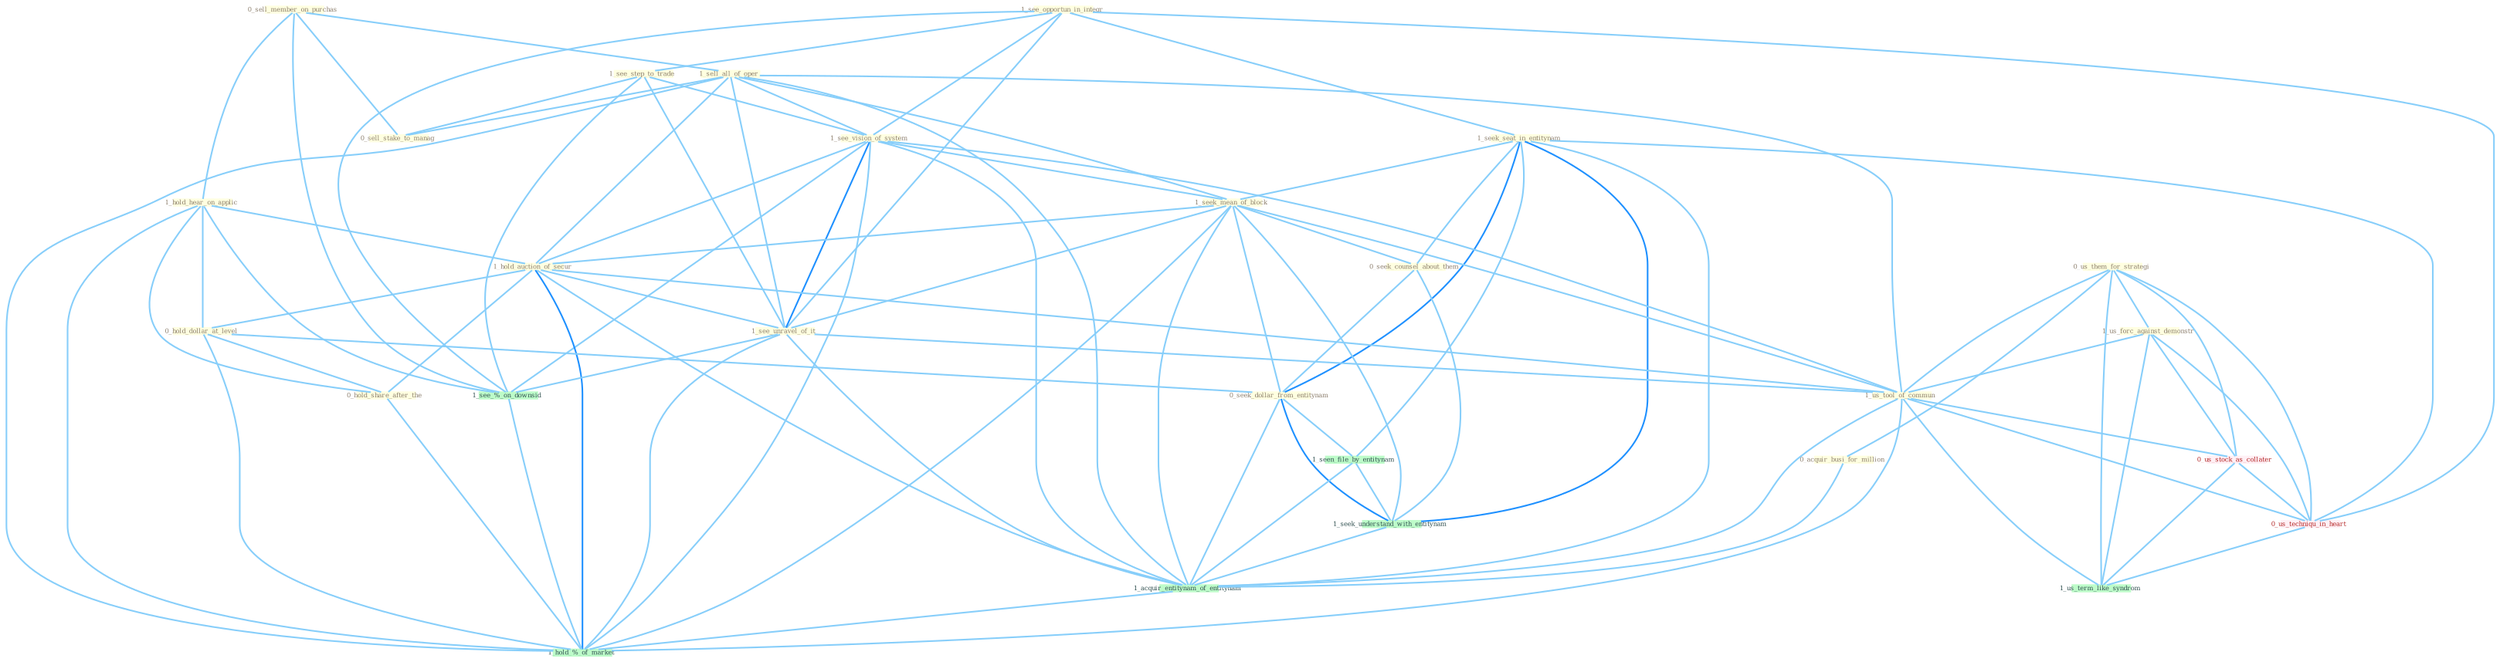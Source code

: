 Graph G{ 
    node
    [shape=polygon,style=filled,width=.5,height=.06,color="#BDFCC9",fixedsize=true,fontsize=4,
    fontcolor="#2f4f4f"];
    {node
    [color="#ffffe0", fontcolor="#8b7d6b"] "0_sell_member_on_purchas " "0_us_them_for_strategi " "1_see_opportun_in_integr " "1_seek_seat_in_entitynam " "1_see_step_to_trade " "1_sell_all_of_oper " "1_see_vision_of_system " "0_sell_stake_to_manag " "1_seek_mean_of_block " "0_seek_counsel_about_them " "1_hold_hear_on_applic " "1_hold_auction_of_secur " "0_hold_dollar_at_level " "1_us_forc_against_demonstr " "1_see_unravel_of_it " "0_seek_dollar_from_entitynam " "0_acquir_busi_for_million " "1_us_tool_of_commun " "0_hold_share_after_the "}
{node [color="#fff0f5", fontcolor="#b22222"] "0_us_stock_as_collater " "0_us_techniqu_in_heart "}
edge [color="#B0E2FF"];

	"0_sell_member_on_purchas " -- "1_sell_all_of_oper " [w="1", color="#87cefa" ];
	"0_sell_member_on_purchas " -- "0_sell_stake_to_manag " [w="1", color="#87cefa" ];
	"0_sell_member_on_purchas " -- "1_hold_hear_on_applic " [w="1", color="#87cefa" ];
	"0_sell_member_on_purchas " -- "1_see_%_on_downsid " [w="1", color="#87cefa" ];
	"0_us_them_for_strategi " -- "1_us_forc_against_demonstr " [w="1", color="#87cefa" ];
	"0_us_them_for_strategi " -- "0_acquir_busi_for_million " [w="1", color="#87cefa" ];
	"0_us_them_for_strategi " -- "1_us_tool_of_commun " [w="1", color="#87cefa" ];
	"0_us_them_for_strategi " -- "0_us_stock_as_collater " [w="1", color="#87cefa" ];
	"0_us_them_for_strategi " -- "0_us_techniqu_in_heart " [w="1", color="#87cefa" ];
	"0_us_them_for_strategi " -- "1_us_term_like_syndrom " [w="1", color="#87cefa" ];
	"1_see_opportun_in_integr " -- "1_seek_seat_in_entitynam " [w="1", color="#87cefa" ];
	"1_see_opportun_in_integr " -- "1_see_step_to_trade " [w="1", color="#87cefa" ];
	"1_see_opportun_in_integr " -- "1_see_vision_of_system " [w="1", color="#87cefa" ];
	"1_see_opportun_in_integr " -- "1_see_unravel_of_it " [w="1", color="#87cefa" ];
	"1_see_opportun_in_integr " -- "0_us_techniqu_in_heart " [w="1", color="#87cefa" ];
	"1_see_opportun_in_integr " -- "1_see_%_on_downsid " [w="1", color="#87cefa" ];
	"1_seek_seat_in_entitynam " -- "1_seek_mean_of_block " [w="1", color="#87cefa" ];
	"1_seek_seat_in_entitynam " -- "0_seek_counsel_about_them " [w="1", color="#87cefa" ];
	"1_seek_seat_in_entitynam " -- "0_seek_dollar_from_entitynam " [w="2", color="#1e90ff" , len=0.8];
	"1_seek_seat_in_entitynam " -- "1_seen_file_by_entitynam " [w="1", color="#87cefa" ];
	"1_seek_seat_in_entitynam " -- "1_seek_understand_with_entitynam " [w="2", color="#1e90ff" , len=0.8];
	"1_seek_seat_in_entitynam " -- "1_acquir_entitynam_of_entitynam " [w="1", color="#87cefa" ];
	"1_seek_seat_in_entitynam " -- "0_us_techniqu_in_heart " [w="1", color="#87cefa" ];
	"1_see_step_to_trade " -- "1_see_vision_of_system " [w="1", color="#87cefa" ];
	"1_see_step_to_trade " -- "0_sell_stake_to_manag " [w="1", color="#87cefa" ];
	"1_see_step_to_trade " -- "1_see_unravel_of_it " [w="1", color="#87cefa" ];
	"1_see_step_to_trade " -- "1_see_%_on_downsid " [w="1", color="#87cefa" ];
	"1_sell_all_of_oper " -- "1_see_vision_of_system " [w="1", color="#87cefa" ];
	"1_sell_all_of_oper " -- "0_sell_stake_to_manag " [w="1", color="#87cefa" ];
	"1_sell_all_of_oper " -- "1_seek_mean_of_block " [w="1", color="#87cefa" ];
	"1_sell_all_of_oper " -- "1_hold_auction_of_secur " [w="1", color="#87cefa" ];
	"1_sell_all_of_oper " -- "1_see_unravel_of_it " [w="1", color="#87cefa" ];
	"1_sell_all_of_oper " -- "1_us_tool_of_commun " [w="1", color="#87cefa" ];
	"1_sell_all_of_oper " -- "1_acquir_entitynam_of_entitynam " [w="1", color="#87cefa" ];
	"1_sell_all_of_oper " -- "1_hold_%_of_market " [w="1", color="#87cefa" ];
	"1_see_vision_of_system " -- "1_seek_mean_of_block " [w="1", color="#87cefa" ];
	"1_see_vision_of_system " -- "1_hold_auction_of_secur " [w="1", color="#87cefa" ];
	"1_see_vision_of_system " -- "1_see_unravel_of_it " [w="2", color="#1e90ff" , len=0.8];
	"1_see_vision_of_system " -- "1_us_tool_of_commun " [w="1", color="#87cefa" ];
	"1_see_vision_of_system " -- "1_acquir_entitynam_of_entitynam " [w="1", color="#87cefa" ];
	"1_see_vision_of_system " -- "1_see_%_on_downsid " [w="1", color="#87cefa" ];
	"1_see_vision_of_system " -- "1_hold_%_of_market " [w="1", color="#87cefa" ];
	"1_seek_mean_of_block " -- "0_seek_counsel_about_them " [w="1", color="#87cefa" ];
	"1_seek_mean_of_block " -- "1_hold_auction_of_secur " [w="1", color="#87cefa" ];
	"1_seek_mean_of_block " -- "1_see_unravel_of_it " [w="1", color="#87cefa" ];
	"1_seek_mean_of_block " -- "0_seek_dollar_from_entitynam " [w="1", color="#87cefa" ];
	"1_seek_mean_of_block " -- "1_us_tool_of_commun " [w="1", color="#87cefa" ];
	"1_seek_mean_of_block " -- "1_seek_understand_with_entitynam " [w="1", color="#87cefa" ];
	"1_seek_mean_of_block " -- "1_acquir_entitynam_of_entitynam " [w="1", color="#87cefa" ];
	"1_seek_mean_of_block " -- "1_hold_%_of_market " [w="1", color="#87cefa" ];
	"0_seek_counsel_about_them " -- "0_seek_dollar_from_entitynam " [w="1", color="#87cefa" ];
	"0_seek_counsel_about_them " -- "1_seek_understand_with_entitynam " [w="1", color="#87cefa" ];
	"1_hold_hear_on_applic " -- "1_hold_auction_of_secur " [w="1", color="#87cefa" ];
	"1_hold_hear_on_applic " -- "0_hold_dollar_at_level " [w="1", color="#87cefa" ];
	"1_hold_hear_on_applic " -- "0_hold_share_after_the " [w="1", color="#87cefa" ];
	"1_hold_hear_on_applic " -- "1_see_%_on_downsid " [w="1", color="#87cefa" ];
	"1_hold_hear_on_applic " -- "1_hold_%_of_market " [w="1", color="#87cefa" ];
	"1_hold_auction_of_secur " -- "0_hold_dollar_at_level " [w="1", color="#87cefa" ];
	"1_hold_auction_of_secur " -- "1_see_unravel_of_it " [w="1", color="#87cefa" ];
	"1_hold_auction_of_secur " -- "1_us_tool_of_commun " [w="1", color="#87cefa" ];
	"1_hold_auction_of_secur " -- "0_hold_share_after_the " [w="1", color="#87cefa" ];
	"1_hold_auction_of_secur " -- "1_acquir_entitynam_of_entitynam " [w="1", color="#87cefa" ];
	"1_hold_auction_of_secur " -- "1_hold_%_of_market " [w="2", color="#1e90ff" , len=0.8];
	"0_hold_dollar_at_level " -- "0_seek_dollar_from_entitynam " [w="1", color="#87cefa" ];
	"0_hold_dollar_at_level " -- "0_hold_share_after_the " [w="1", color="#87cefa" ];
	"0_hold_dollar_at_level " -- "1_hold_%_of_market " [w="1", color="#87cefa" ];
	"1_us_forc_against_demonstr " -- "1_us_tool_of_commun " [w="1", color="#87cefa" ];
	"1_us_forc_against_demonstr " -- "0_us_stock_as_collater " [w="1", color="#87cefa" ];
	"1_us_forc_against_demonstr " -- "0_us_techniqu_in_heart " [w="1", color="#87cefa" ];
	"1_us_forc_against_demonstr " -- "1_us_term_like_syndrom " [w="1", color="#87cefa" ];
	"1_see_unravel_of_it " -- "1_us_tool_of_commun " [w="1", color="#87cefa" ];
	"1_see_unravel_of_it " -- "1_acquir_entitynam_of_entitynam " [w="1", color="#87cefa" ];
	"1_see_unravel_of_it " -- "1_see_%_on_downsid " [w="1", color="#87cefa" ];
	"1_see_unravel_of_it " -- "1_hold_%_of_market " [w="1", color="#87cefa" ];
	"0_seek_dollar_from_entitynam " -- "1_seen_file_by_entitynam " [w="1", color="#87cefa" ];
	"0_seek_dollar_from_entitynam " -- "1_seek_understand_with_entitynam " [w="2", color="#1e90ff" , len=0.8];
	"0_seek_dollar_from_entitynam " -- "1_acquir_entitynam_of_entitynam " [w="1", color="#87cefa" ];
	"0_acquir_busi_for_million " -- "1_acquir_entitynam_of_entitynam " [w="1", color="#87cefa" ];
	"1_us_tool_of_commun " -- "0_us_stock_as_collater " [w="1", color="#87cefa" ];
	"1_us_tool_of_commun " -- "1_acquir_entitynam_of_entitynam " [w="1", color="#87cefa" ];
	"1_us_tool_of_commun " -- "0_us_techniqu_in_heart " [w="1", color="#87cefa" ];
	"1_us_tool_of_commun " -- "1_us_term_like_syndrom " [w="1", color="#87cefa" ];
	"1_us_tool_of_commun " -- "1_hold_%_of_market " [w="1", color="#87cefa" ];
	"0_hold_share_after_the " -- "1_hold_%_of_market " [w="1", color="#87cefa" ];
	"1_seen_file_by_entitynam " -- "1_seek_understand_with_entitynam " [w="1", color="#87cefa" ];
	"1_seen_file_by_entitynam " -- "1_acquir_entitynam_of_entitynam " [w="1", color="#87cefa" ];
	"0_us_stock_as_collater " -- "0_us_techniqu_in_heart " [w="1", color="#87cefa" ];
	"0_us_stock_as_collater " -- "1_us_term_like_syndrom " [w="1", color="#87cefa" ];
	"1_seek_understand_with_entitynam " -- "1_acquir_entitynam_of_entitynam " [w="1", color="#87cefa" ];
	"1_acquir_entitynam_of_entitynam " -- "1_hold_%_of_market " [w="1", color="#87cefa" ];
	"0_us_techniqu_in_heart " -- "1_us_term_like_syndrom " [w="1", color="#87cefa" ];
	"1_see_%_on_downsid " -- "1_hold_%_of_market " [w="1", color="#87cefa" ];
}